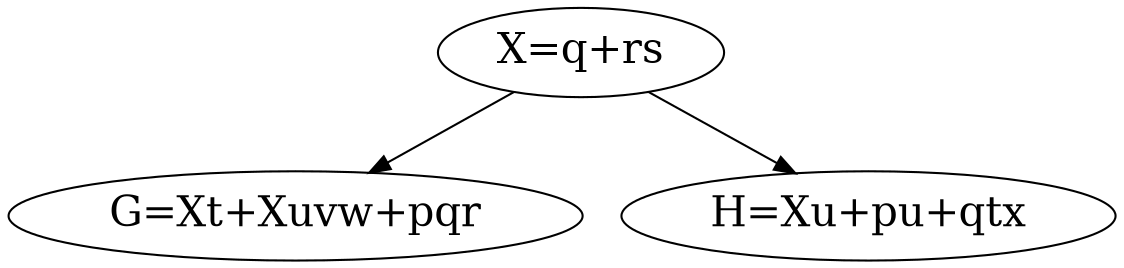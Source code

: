 digraph G{

    X[
        label="X=q+rs",
        fontsize=20
    ];

    G[
        label="G=Xt+Xuvw+pqr"
        fontsize=20
    ]

    H[
        label="H=Xu+pu+qtx"
        fontsize=20
    ]

    X -> G
    X -> H
}
